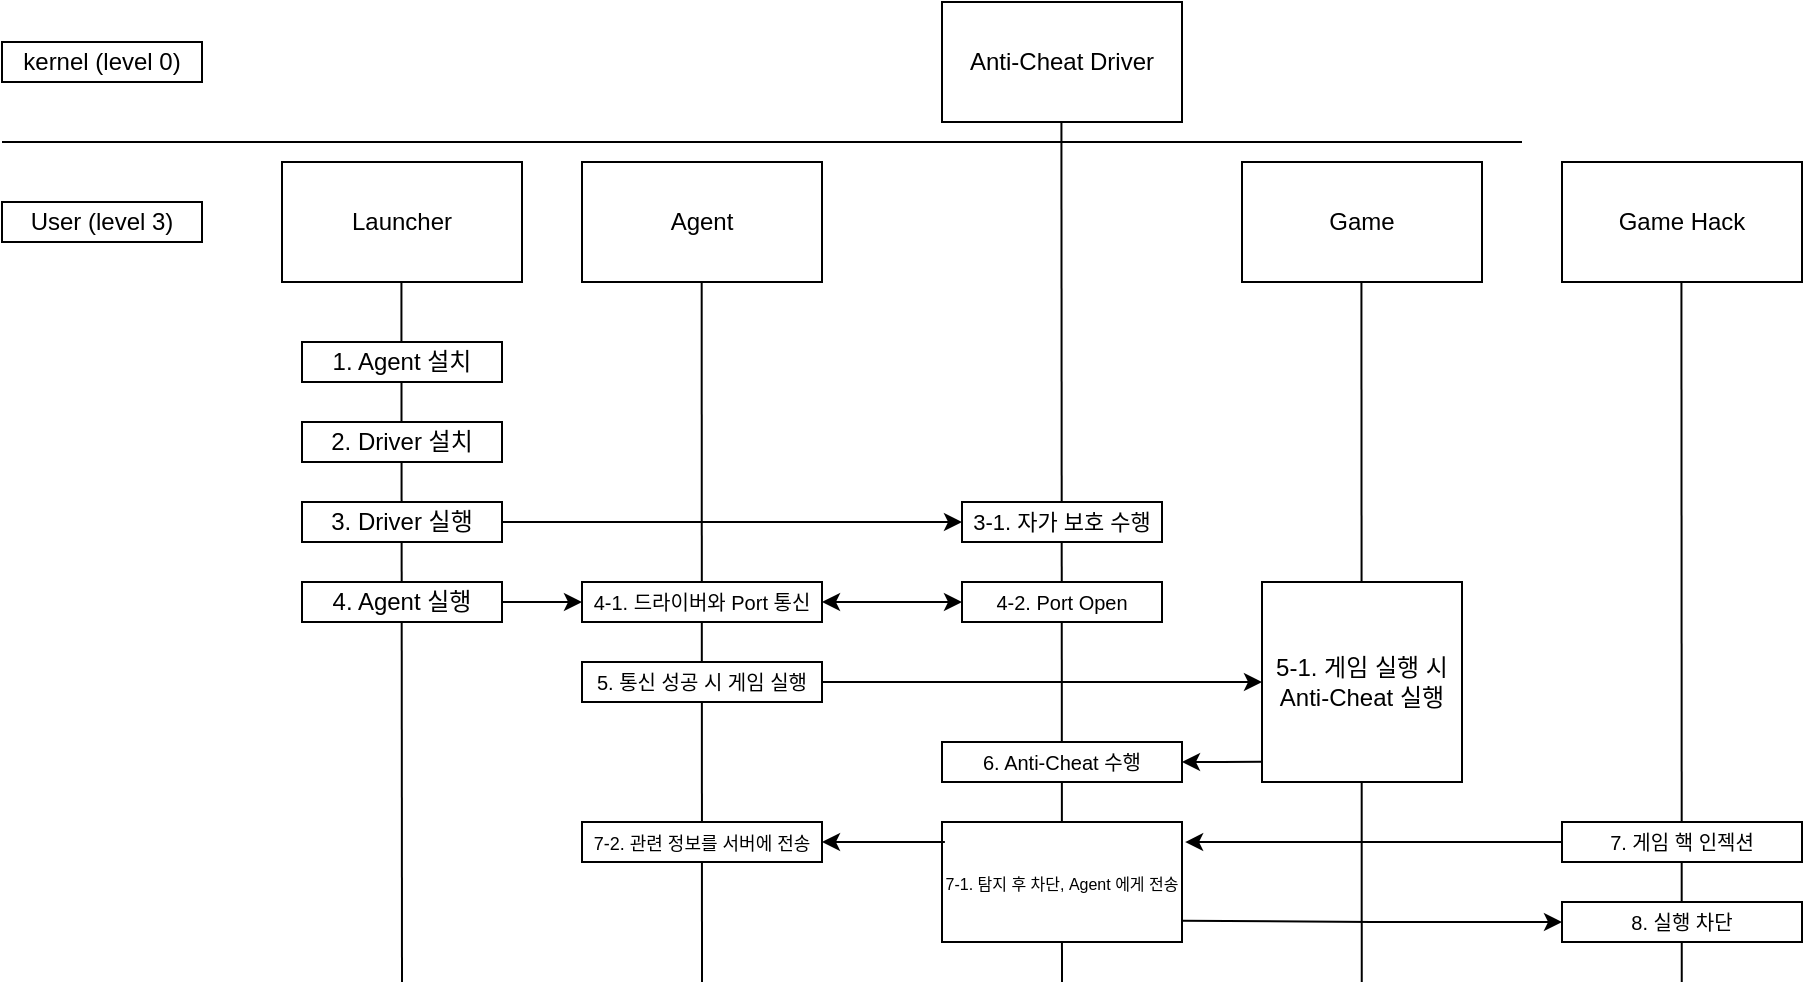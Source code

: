 <mxfile version="26.1.3">
  <diagram name="페이지-1" id="SDaurCO_U_BTPGbl2aMh">
    <mxGraphModel dx="487" dy="486" grid="1" gridSize="10" guides="1" tooltips="1" connect="1" arrows="1" fold="1" page="1" pageScale="1" pageWidth="827" pageHeight="1169" background="none" math="0" shadow="0">
      <root>
        <mxCell id="0" />
        <mxCell id="1" parent="0" />
        <mxCell id="nl21Tl9tGDxFbrdTiT16-1" value="kernel (level 0)" style="rounded=0;whiteSpace=wrap;html=1;" parent="1" vertex="1">
          <mxGeometry x="10" y="50" width="100" height="20" as="geometry" />
        </mxCell>
        <mxCell id="nl21Tl9tGDxFbrdTiT16-2" value="User (level 3)" style="rounded=0;whiteSpace=wrap;html=1;" parent="1" vertex="1">
          <mxGeometry x="10" y="130" width="100" height="20" as="geometry" />
        </mxCell>
        <mxCell id="nl21Tl9tGDxFbrdTiT16-3" value="" style="endArrow=none;html=1;rounded=0;" parent="1" edge="1">
          <mxGeometry width="50" height="50" relative="1" as="geometry">
            <mxPoint x="10" y="100" as="sourcePoint" />
            <mxPoint x="770" y="100" as="targetPoint" />
          </mxGeometry>
        </mxCell>
        <mxCell id="nl21Tl9tGDxFbrdTiT16-4" value="Anti-Cheat Driver" style="rounded=0;whiteSpace=wrap;html=1;" parent="1" vertex="1">
          <mxGeometry x="480" y="30" width="120" height="60" as="geometry" />
        </mxCell>
        <mxCell id="nl21Tl9tGDxFbrdTiT16-5" value="Agent" style="rounded=0;whiteSpace=wrap;html=1;" parent="1" vertex="1">
          <mxGeometry x="300" y="110" width="120" height="60" as="geometry" />
        </mxCell>
        <mxCell id="nl21Tl9tGDxFbrdTiT16-6" value="Launcher" style="rounded=0;whiteSpace=wrap;html=1;" parent="1" vertex="1">
          <mxGeometry x="150" y="110" width="120" height="60" as="geometry" />
        </mxCell>
        <mxCell id="nl21Tl9tGDxFbrdTiT16-7" value="" style="endArrow=none;html=1;rounded=0;" parent="1" edge="1">
          <mxGeometry width="50" height="50" relative="1" as="geometry">
            <mxPoint x="210" y="520" as="sourcePoint" />
            <mxPoint x="209.71" y="170" as="targetPoint" />
          </mxGeometry>
        </mxCell>
        <mxCell id="nl21Tl9tGDxFbrdTiT16-8" value="" style="endArrow=none;html=1;rounded=0;" parent="1" edge="1">
          <mxGeometry width="50" height="50" relative="1" as="geometry">
            <mxPoint x="360" y="520" as="sourcePoint" />
            <mxPoint x="359.83" y="170" as="targetPoint" />
          </mxGeometry>
        </mxCell>
        <mxCell id="nl21Tl9tGDxFbrdTiT16-9" value="" style="endArrow=none;html=1;rounded=0;" parent="1" edge="1">
          <mxGeometry width="50" height="50" relative="1" as="geometry">
            <mxPoint x="540" y="520" as="sourcePoint" />
            <mxPoint x="539.71" y="90" as="targetPoint" />
          </mxGeometry>
        </mxCell>
        <mxCell id="nl21Tl9tGDxFbrdTiT16-10" value="1. Agent 설치" style="rounded=0;whiteSpace=wrap;html=1;" parent="1" vertex="1">
          <mxGeometry x="160" y="200" width="100" height="20" as="geometry" />
        </mxCell>
        <mxCell id="nl21Tl9tGDxFbrdTiT16-11" value="2. Driver 설치" style="rounded=0;whiteSpace=wrap;html=1;" parent="1" vertex="1">
          <mxGeometry x="160" y="240" width="100" height="20" as="geometry" />
        </mxCell>
        <mxCell id="nl21Tl9tGDxFbrdTiT16-14" style="edgeStyle=orthogonalEdgeStyle;rounded=0;orthogonalLoop=1;jettySize=auto;html=1;exitX=1;exitY=0.5;exitDx=0;exitDy=0;entryX=0;entryY=0.5;entryDx=0;entryDy=0;" parent="1" source="nl21Tl9tGDxFbrdTiT16-12" target="nl21Tl9tGDxFbrdTiT16-13" edge="1">
          <mxGeometry relative="1" as="geometry" />
        </mxCell>
        <mxCell id="nl21Tl9tGDxFbrdTiT16-12" value="3. Driver 실행" style="rounded=0;whiteSpace=wrap;html=1;" parent="1" vertex="1">
          <mxGeometry x="160" y="280" width="100" height="20" as="geometry" />
        </mxCell>
        <mxCell id="nl21Tl9tGDxFbrdTiT16-13" value="&lt;font style=&quot;font-size: 11px;&quot;&gt;3-1. 자가 보호 수행&lt;/font&gt;" style="rounded=0;whiteSpace=wrap;html=1;" parent="1" vertex="1">
          <mxGeometry x="490" y="280" width="100" height="20" as="geometry" />
        </mxCell>
        <mxCell id="nl21Tl9tGDxFbrdTiT16-19" style="edgeStyle=orthogonalEdgeStyle;rounded=0;orthogonalLoop=1;jettySize=auto;html=1;exitX=1;exitY=0.5;exitDx=0;exitDy=0;entryX=0;entryY=0.5;entryDx=0;entryDy=0;" parent="1" source="nl21Tl9tGDxFbrdTiT16-15" target="nl21Tl9tGDxFbrdTiT16-16" edge="1">
          <mxGeometry relative="1" as="geometry" />
        </mxCell>
        <mxCell id="nl21Tl9tGDxFbrdTiT16-15" value="4. Agent 실행" style="rounded=0;whiteSpace=wrap;html=1;" parent="1" vertex="1">
          <mxGeometry x="160" y="320" width="100" height="20" as="geometry" />
        </mxCell>
        <mxCell id="nl21Tl9tGDxFbrdTiT16-18" style="edgeStyle=orthogonalEdgeStyle;rounded=0;orthogonalLoop=1;jettySize=auto;html=1;exitX=1;exitY=0.5;exitDx=0;exitDy=0;entryX=0;entryY=0.5;entryDx=0;entryDy=0;startArrow=classic;startFill=1;" parent="1" source="nl21Tl9tGDxFbrdTiT16-16" target="nl21Tl9tGDxFbrdTiT16-17" edge="1">
          <mxGeometry relative="1" as="geometry" />
        </mxCell>
        <mxCell id="nl21Tl9tGDxFbrdTiT16-16" value="&lt;font style=&quot;font-size: 10px;&quot;&gt;4-1. 드라이버와 Port 통신&lt;/font&gt;" style="rounded=0;whiteSpace=wrap;html=1;" parent="1" vertex="1">
          <mxGeometry x="300" y="320" width="120" height="20" as="geometry" />
        </mxCell>
        <mxCell id="nl21Tl9tGDxFbrdTiT16-17" value="&lt;span style=&quot;font-size: 10px;&quot;&gt;4-2. Port Open&lt;/span&gt;" style="rounded=0;whiteSpace=wrap;html=1;" parent="1" vertex="1">
          <mxGeometry x="490" y="320" width="100" height="20" as="geometry" />
        </mxCell>
        <mxCell id="nl21Tl9tGDxFbrdTiT16-20" value="Game" style="rounded=0;whiteSpace=wrap;html=1;" parent="1" vertex="1">
          <mxGeometry x="630" y="110" width="120" height="60" as="geometry" />
        </mxCell>
        <mxCell id="nl21Tl9tGDxFbrdTiT16-24" style="edgeStyle=orthogonalEdgeStyle;rounded=0;orthogonalLoop=1;jettySize=auto;html=1;exitX=1;exitY=0.5;exitDx=0;exitDy=0;entryX=0;entryY=0.5;entryDx=0;entryDy=0;" parent="1" source="nl21Tl9tGDxFbrdTiT16-21" target="nl21Tl9tGDxFbrdTiT16-23" edge="1">
          <mxGeometry relative="1" as="geometry" />
        </mxCell>
        <mxCell id="nl21Tl9tGDxFbrdTiT16-21" value="&lt;font style=&quot;font-size: 10px;&quot;&gt;5. 통신 성공 시 게임 실행&lt;/font&gt;" style="rounded=0;whiteSpace=wrap;html=1;" parent="1" vertex="1">
          <mxGeometry x="300" y="360" width="120" height="20" as="geometry" />
        </mxCell>
        <mxCell id="nl21Tl9tGDxFbrdTiT16-22" value="" style="endArrow=none;html=1;rounded=0;" parent="1" edge="1">
          <mxGeometry width="50" height="50" relative="1" as="geometry">
            <mxPoint x="689.88" y="520" as="sourcePoint" />
            <mxPoint x="689.71" y="170" as="targetPoint" />
          </mxGeometry>
        </mxCell>
        <mxCell id="nl21Tl9tGDxFbrdTiT16-23" value="5-1. 게임 실행 시&lt;div&gt;Anti-Cheat 실행&lt;/div&gt;" style="rounded=0;whiteSpace=wrap;html=1;" parent="1" vertex="1">
          <mxGeometry x="640" y="320" width="100" height="100" as="geometry" />
        </mxCell>
        <mxCell id="nl21Tl9tGDxFbrdTiT16-25" value="&lt;font style=&quot;font-size: 10px;&quot;&gt;6. Anti-Cheat 수행&lt;/font&gt;" style="rounded=0;whiteSpace=wrap;html=1;" parent="1" vertex="1">
          <mxGeometry x="480" y="400" width="120" height="20" as="geometry" />
        </mxCell>
        <mxCell id="nl21Tl9tGDxFbrdTiT16-27" style="edgeStyle=orthogonalEdgeStyle;rounded=0;orthogonalLoop=1;jettySize=auto;html=1;exitX=1;exitY=0.5;exitDx=0;exitDy=0;entryX=0;entryY=0.899;entryDx=0;entryDy=0;entryPerimeter=0;endArrow=none;startFill=1;startArrow=classic;" parent="1" source="nl21Tl9tGDxFbrdTiT16-25" target="nl21Tl9tGDxFbrdTiT16-23" edge="1">
          <mxGeometry relative="1" as="geometry" />
        </mxCell>
        <mxCell id="nl21Tl9tGDxFbrdTiT16-28" value="&lt;font style=&quot;font-size: 8px;&quot;&gt;7-1. 탐지 후 차단, Agent 에게 전송&lt;/font&gt;" style="rounded=0;whiteSpace=wrap;html=1;" parent="1" vertex="1">
          <mxGeometry x="480" y="440" width="120" height="60" as="geometry" />
        </mxCell>
        <mxCell id="nl21Tl9tGDxFbrdTiT16-29" value="Game Hack" style="rounded=0;whiteSpace=wrap;html=1;" parent="1" vertex="1">
          <mxGeometry x="790" y="110" width="120" height="60" as="geometry" />
        </mxCell>
        <mxCell id="nl21Tl9tGDxFbrdTiT16-30" value="" style="endArrow=none;html=1;rounded=0;" parent="1" edge="1">
          <mxGeometry width="50" height="50" relative="1" as="geometry">
            <mxPoint x="849.88" y="520" as="sourcePoint" />
            <mxPoint x="849.71" y="170" as="targetPoint" />
          </mxGeometry>
        </mxCell>
        <mxCell id="nl21Tl9tGDxFbrdTiT16-41" style="edgeStyle=orthogonalEdgeStyle;rounded=0;orthogonalLoop=1;jettySize=auto;html=1;exitX=0;exitY=0.5;exitDx=0;exitDy=0;entryX=1.013;entryY=0.167;entryDx=0;entryDy=0;entryPerimeter=0;" parent="1" source="nl21Tl9tGDxFbrdTiT16-32" target="nl21Tl9tGDxFbrdTiT16-28" edge="1">
          <mxGeometry relative="1" as="geometry">
            <mxPoint x="740" y="450" as="targetPoint" />
          </mxGeometry>
        </mxCell>
        <mxCell id="nl21Tl9tGDxFbrdTiT16-32" value="&lt;span style=&quot;font-size: 10px;&quot;&gt;7. 게임 핵 인젝션&lt;/span&gt;" style="rounded=0;whiteSpace=wrap;html=1;" parent="1" vertex="1">
          <mxGeometry x="790" y="440" width="120" height="20" as="geometry" />
        </mxCell>
        <mxCell id="nl21Tl9tGDxFbrdTiT16-35" value="&lt;font style=&quot;font-size: 10px;&quot;&gt;8. 실행 차단&lt;/font&gt;" style="rounded=0;whiteSpace=wrap;html=1;" parent="1" vertex="1">
          <mxGeometry x="790" y="480" width="120" height="20" as="geometry" />
        </mxCell>
        <mxCell id="nl21Tl9tGDxFbrdTiT16-36" style="edgeStyle=orthogonalEdgeStyle;rounded=0;orthogonalLoop=1;jettySize=auto;html=1;exitX=0;exitY=0.5;exitDx=0;exitDy=0;entryX=1;entryY=0.822;entryDx=0;entryDy=0;entryPerimeter=0;endArrow=none;startFill=1;startArrow=classic;" parent="1" source="nl21Tl9tGDxFbrdTiT16-35" target="nl21Tl9tGDxFbrdTiT16-28" edge="1">
          <mxGeometry relative="1" as="geometry" />
        </mxCell>
        <mxCell id="nl21Tl9tGDxFbrdTiT16-39" value="&lt;font style=&quot;font-size: 9px;&quot;&gt;7-2. 관련 정보를 서버에 전송&lt;/font&gt;" style="rounded=0;whiteSpace=wrap;html=1;" parent="1" vertex="1">
          <mxGeometry x="300" y="440" width="120" height="20" as="geometry" />
        </mxCell>
        <mxCell id="nl21Tl9tGDxFbrdTiT16-40" style="edgeStyle=orthogonalEdgeStyle;rounded=0;orthogonalLoop=1;jettySize=auto;html=1;exitX=1;exitY=0.5;exitDx=0;exitDy=0;entryX=0.012;entryY=0.167;entryDx=0;entryDy=0;entryPerimeter=0;endArrow=none;startFill=1;startArrow=classic;" parent="1" source="nl21Tl9tGDxFbrdTiT16-39" target="nl21Tl9tGDxFbrdTiT16-28" edge="1">
          <mxGeometry relative="1" as="geometry" />
        </mxCell>
      </root>
    </mxGraphModel>
  </diagram>
</mxfile>
